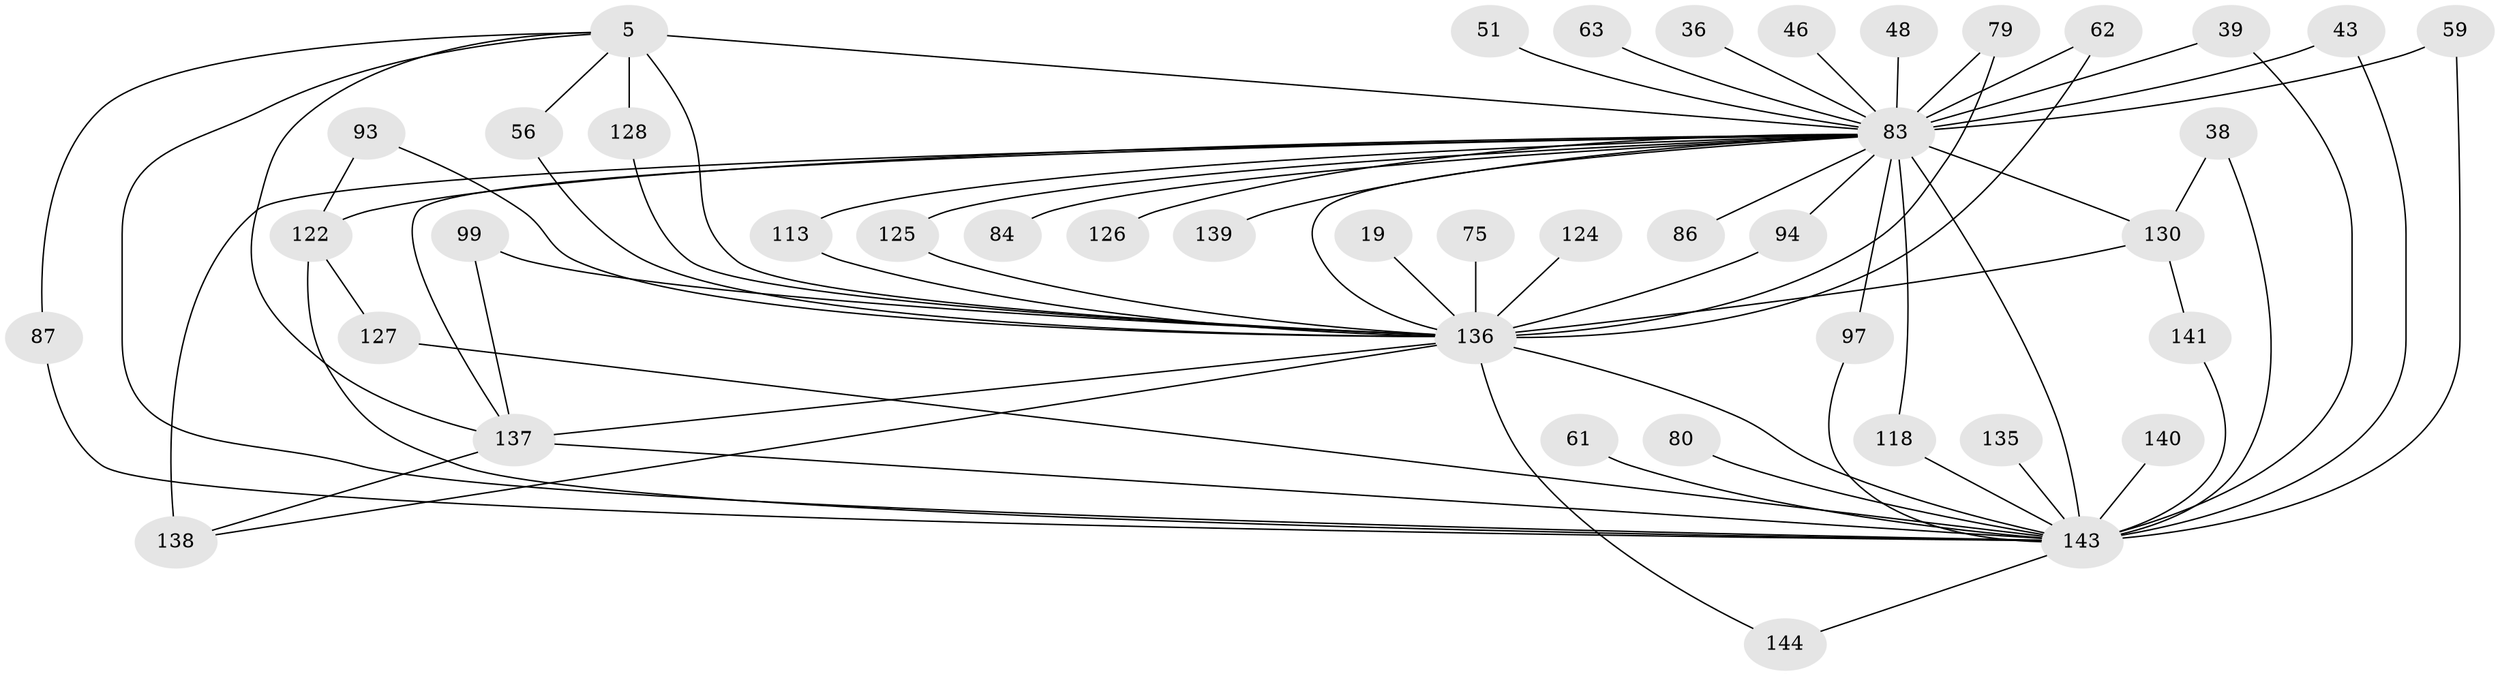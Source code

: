 // original degree distribution, {29: 0.006944444444444444, 25: 0.006944444444444444, 24: 0.006944444444444444, 15: 0.006944444444444444, 26: 0.006944444444444444, 31: 0.013888888888888888, 21: 0.013888888888888888, 17: 0.006944444444444444, 3: 0.1875, 6: 0.027777777777777776, 4: 0.06944444444444445, 5: 0.05555555555555555, 9: 0.013888888888888888, 2: 0.5555555555555556, 7: 0.006944444444444444, 8: 0.013888888888888888}
// Generated by graph-tools (version 1.1) at 2025/48/03/04/25 21:48:41]
// undirected, 43 vertices, 71 edges
graph export_dot {
graph [start="1"]
  node [color=gray90,style=filled];
  5;
  19;
  36;
  38;
  39;
  43;
  46;
  48;
  51;
  56;
  59 [super="+53"];
  61;
  62 [super="+17"];
  63;
  75;
  79;
  80;
  83 [super="+66+10+2"];
  84;
  86;
  87;
  93;
  94;
  97;
  99;
  113;
  118 [super="+29+16"];
  122 [super="+85+74"];
  124;
  125;
  126;
  127;
  128 [super="+89+114+107"];
  130 [super="+21+55+73"];
  135;
  136 [super="+76+132"];
  137 [super="+120+96+101+131"];
  138 [super="+28+98"];
  139;
  140;
  141;
  143 [super="+95+110+133+33+82+142"];
  144;
  5 -- 56;
  5 -- 87;
  5 -- 128 [weight=5];
  5 -- 137 [weight=6];
  5 -- 83 [weight=6];
  5 -- 136 [weight=4];
  5 -- 143 [weight=3];
  19 -- 136 [weight=2];
  36 -- 83 [weight=2];
  38 -- 130;
  38 -- 143;
  39 -- 83;
  39 -- 143;
  43 -- 83;
  43 -- 143;
  46 -- 83 [weight=2];
  48 -- 83 [weight=2];
  51 -- 83;
  56 -- 136;
  59 -- 83;
  59 -- 143;
  61 -- 143 [weight=3];
  62 -- 83;
  62 -- 136 [weight=2];
  63 -- 83 [weight=2];
  75 -- 136 [weight=2];
  79 -- 83;
  79 -- 136;
  80 -- 143;
  83 -- 130 [weight=3];
  83 -- 138 [weight=3];
  83 -- 139;
  83 -- 84 [weight=2];
  83 -- 86 [weight=2];
  83 -- 94;
  83 -- 113;
  83 -- 122 [weight=5];
  83 -- 125;
  83 -- 136 [weight=17];
  83 -- 143 [weight=43];
  83 -- 97;
  83 -- 118;
  83 -- 126;
  83 -- 137;
  87 -- 143;
  93 -- 122;
  93 -- 136;
  94 -- 136;
  97 -- 143;
  99 -- 137;
  99 -- 136;
  113 -- 136;
  118 -- 143 [weight=3];
  122 -- 127;
  122 -- 143 [weight=2];
  124 -- 136 [weight=2];
  125 -- 136;
  127 -- 143;
  128 -- 136;
  130 -- 141;
  130 -- 136 [weight=3];
  135 -- 143 [weight=2];
  136 -- 138;
  136 -- 143 [weight=21];
  136 -- 144;
  136 -- 137;
  137 -- 138;
  137 -- 143 [weight=7];
  140 -- 143 [weight=2];
  141 -- 143;
  143 -- 144;
}
